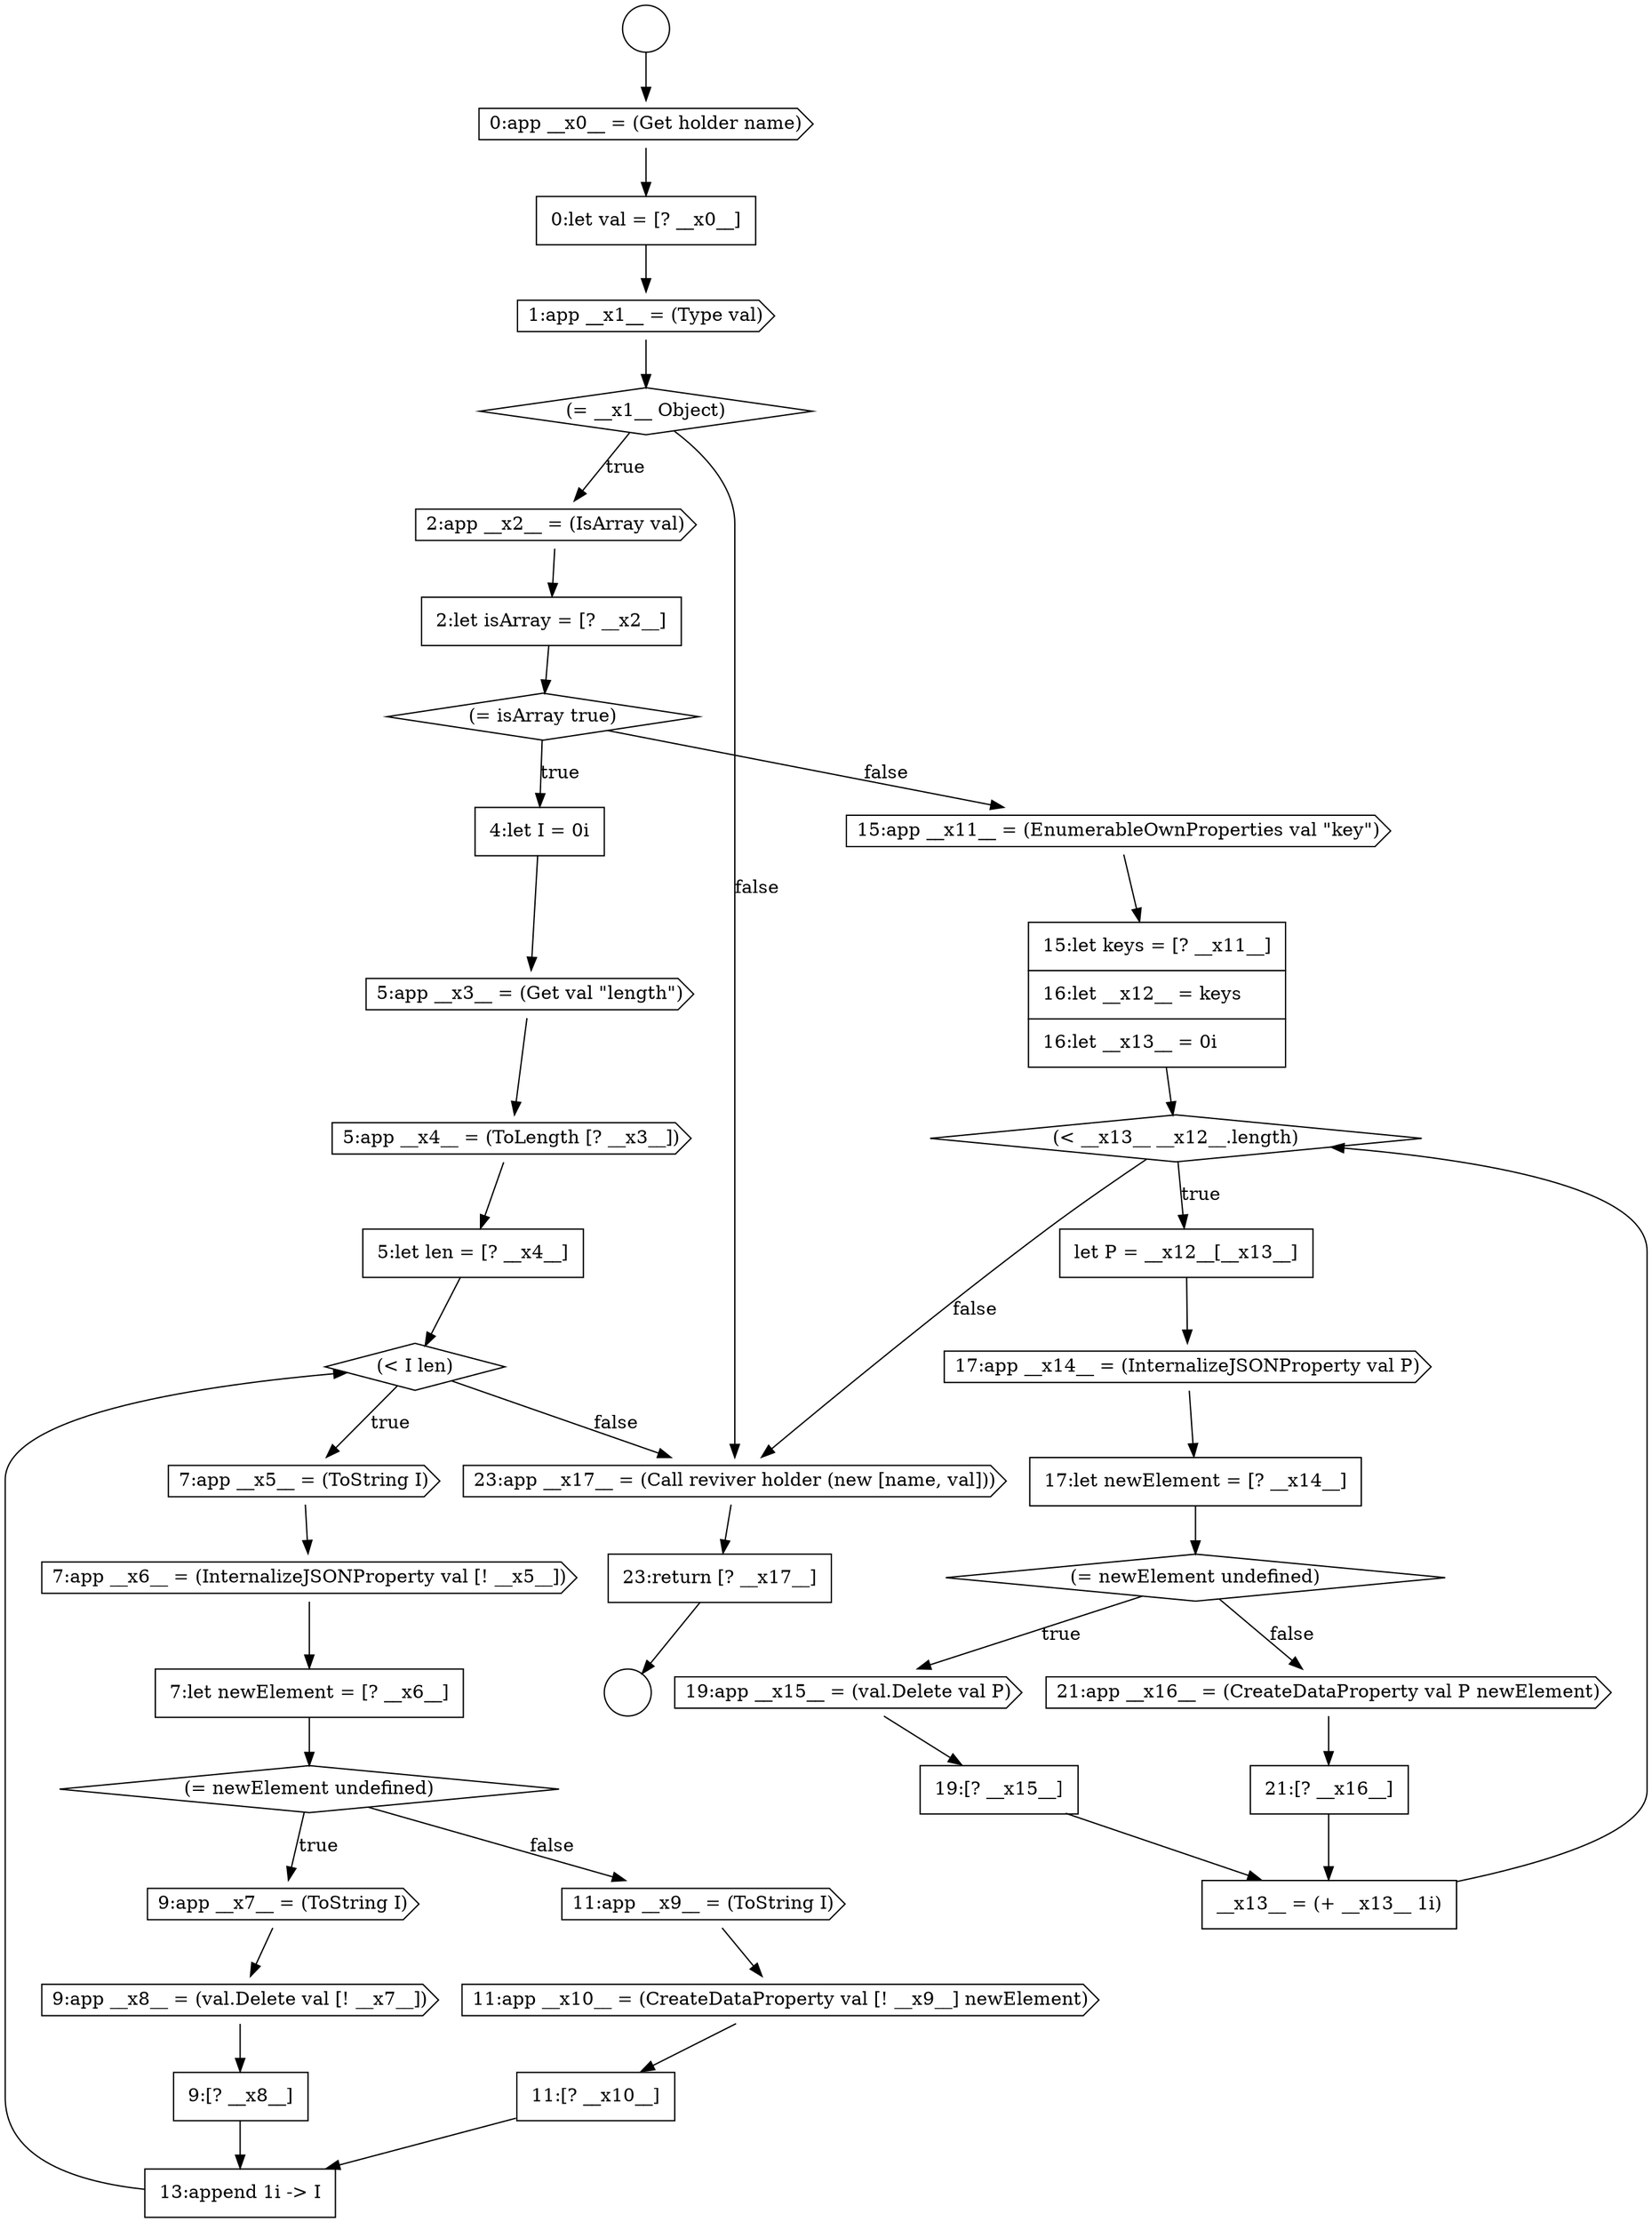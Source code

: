digraph {
  node16013 [shape=diamond, label=<<font color="black">(&lt; I len)</font>> color="black" fillcolor="white" style=filled]
  node16027 [shape=diamond, label=<<font color="black">(&lt; __x13__ __x12__.length)</font>> color="black" fillcolor="white" style=filled]
  node16022 [shape=cds, label=<<font color="black">11:app __x10__ = (CreateDataProperty val [! __x9__] newElement)</font>> color="black" fillcolor="white" style=filled]
  node16018 [shape=cds, label=<<font color="black">9:app __x7__ = (ToString I)</font>> color="black" fillcolor="white" style=filled]
  node16008 [shape=diamond, label=<<font color="black">(= isArray true)</font>> color="black" fillcolor="white" style=filled]
  node16012 [shape=none, margin=0, label=<<font color="black">
    <table border="0" cellborder="1" cellspacing="0" cellpadding="10">
      <tr><td align="left">5:let len = [? __x4__]</td></tr>
    </table>
  </font>> color="black" fillcolor="white" style=filled]
  node16005 [shape=diamond, label=<<font color="black">(= __x1__ Object)</font>> color="black" fillcolor="white" style=filled]
  node16024 [shape=none, margin=0, label=<<font color="black">
    <table border="0" cellborder="1" cellspacing="0" cellpadding="10">
      <tr><td align="left">13:append 1i -&gt; I</td></tr>
    </table>
  </font>> color="black" fillcolor="white" style=filled]
  node16034 [shape=cds, label=<<font color="black">21:app __x16__ = (CreateDataProperty val P newElement)</font>> color="black" fillcolor="white" style=filled]
  node16009 [shape=none, margin=0, label=<<font color="black">
    <table border="0" cellborder="1" cellspacing="0" cellpadding="10">
      <tr><td align="left">4:let I = 0i</td></tr>
    </table>
  </font>> color="black" fillcolor="white" style=filled]
  node16038 [shape=none, margin=0, label=<<font color="black">
    <table border="0" cellborder="1" cellspacing="0" cellpadding="10">
      <tr><td align="left">23:return [? __x17__]</td></tr>
    </table>
  </font>> color="black" fillcolor="white" style=filled]
  node16006 [shape=cds, label=<<font color="black">2:app __x2__ = (IsArray val)</font>> color="black" fillcolor="white" style=filled]
  node16021 [shape=cds, label=<<font color="black">11:app __x9__ = (ToString I)</font>> color="black" fillcolor="white" style=filled]
  node16002 [shape=cds, label=<<font color="black">0:app __x0__ = (Get holder name)</font>> color="black" fillcolor="white" style=filled]
  node16017 [shape=diamond, label=<<font color="black">(= newElement undefined)</font>> color="black" fillcolor="white" style=filled]
  node16003 [shape=none, margin=0, label=<<font color="black">
    <table border="0" cellborder="1" cellspacing="0" cellpadding="10">
      <tr><td align="left">0:let val = [? __x0__]</td></tr>
    </table>
  </font>> color="black" fillcolor="white" style=filled]
  node16035 [shape=none, margin=0, label=<<font color="black">
    <table border="0" cellborder="1" cellspacing="0" cellpadding="10">
      <tr><td align="left">21:[? __x16__]</td></tr>
    </table>
  </font>> color="black" fillcolor="white" style=filled]
  node16007 [shape=none, margin=0, label=<<font color="black">
    <table border="0" cellborder="1" cellspacing="0" cellpadding="10">
      <tr><td align="left">2:let isArray = [? __x2__]</td></tr>
    </table>
  </font>> color="black" fillcolor="white" style=filled]
  node16028 [shape=none, margin=0, label=<<font color="black">
    <table border="0" cellborder="1" cellspacing="0" cellpadding="10">
      <tr><td align="left">let P = __x12__[__x13__]</td></tr>
    </table>
  </font>> color="black" fillcolor="white" style=filled]
  node16011 [shape=cds, label=<<font color="black">5:app __x4__ = (ToLength [? __x3__])</font>> color="black" fillcolor="white" style=filled]
  node16016 [shape=none, margin=0, label=<<font color="black">
    <table border="0" cellborder="1" cellspacing="0" cellpadding="10">
      <tr><td align="left">7:let newElement = [? __x6__]</td></tr>
    </table>
  </font>> color="black" fillcolor="white" style=filled]
  node16026 [shape=none, margin=0, label=<<font color="black">
    <table border="0" cellborder="1" cellspacing="0" cellpadding="10">
      <tr><td align="left">15:let keys = [? __x11__]</td></tr>
      <tr><td align="left">16:let __x12__ = keys</td></tr>
      <tr><td align="left">16:let __x13__ = 0i</td></tr>
    </table>
  </font>> color="black" fillcolor="white" style=filled]
  node16019 [shape=cds, label=<<font color="black">9:app __x8__ = (val.Delete val [! __x7__])</font>> color="black" fillcolor="white" style=filled]
  node16004 [shape=cds, label=<<font color="black">1:app __x1__ = (Type val)</font>> color="black" fillcolor="white" style=filled]
  node16031 [shape=diamond, label=<<font color="black">(= newElement undefined)</font>> color="black" fillcolor="white" style=filled]
  node16036 [shape=none, margin=0, label=<<font color="black">
    <table border="0" cellborder="1" cellspacing="0" cellpadding="10">
      <tr><td align="left">__x13__ = (+ __x13__ 1i)</td></tr>
    </table>
  </font>> color="black" fillcolor="white" style=filled]
  node16023 [shape=none, margin=0, label=<<font color="black">
    <table border="0" cellborder="1" cellspacing="0" cellpadding="10">
      <tr><td align="left">11:[? __x10__]</td></tr>
    </table>
  </font>> color="black" fillcolor="white" style=filled]
  node16033 [shape=none, margin=0, label=<<font color="black">
    <table border="0" cellborder="1" cellspacing="0" cellpadding="10">
      <tr><td align="left">19:[? __x15__]</td></tr>
    </table>
  </font>> color="black" fillcolor="white" style=filled]
  node16030 [shape=none, margin=0, label=<<font color="black">
    <table border="0" cellborder="1" cellspacing="0" cellpadding="10">
      <tr><td align="left">17:let newElement = [? __x14__]</td></tr>
    </table>
  </font>> color="black" fillcolor="white" style=filled]
  node16000 [shape=circle label=" " color="black" fillcolor="white" style=filled]
  node16037 [shape=cds, label=<<font color="black">23:app __x17__ = (Call reviver holder (new [name, val]))</font>> color="black" fillcolor="white" style=filled]
  node16010 [shape=cds, label=<<font color="black">5:app __x3__ = (Get val &quot;length&quot;)</font>> color="black" fillcolor="white" style=filled]
  node16025 [shape=cds, label=<<font color="black">15:app __x11__ = (EnumerableOwnProperties val &quot;key&quot;)</font>> color="black" fillcolor="white" style=filled]
  node16015 [shape=cds, label=<<font color="black">7:app __x6__ = (InternalizeJSONProperty val [! __x5__])</font>> color="black" fillcolor="white" style=filled]
  node16020 [shape=none, margin=0, label=<<font color="black">
    <table border="0" cellborder="1" cellspacing="0" cellpadding="10">
      <tr><td align="left">9:[? __x8__]</td></tr>
    </table>
  </font>> color="black" fillcolor="white" style=filled]
  node16001 [shape=circle label=" " color="black" fillcolor="white" style=filled]
  node16032 [shape=cds, label=<<font color="black">19:app __x15__ = (val.Delete val P)</font>> color="black" fillcolor="white" style=filled]
  node16014 [shape=cds, label=<<font color="black">7:app __x5__ = (ToString I)</font>> color="black" fillcolor="white" style=filled]
  node16029 [shape=cds, label=<<font color="black">17:app __x14__ = (InternalizeJSONProperty val P)</font>> color="black" fillcolor="white" style=filled]
  node16031 -> node16032 [label=<<font color="black">true</font>> color="black"]
  node16031 -> node16034 [label=<<font color="black">false</font>> color="black"]
  node16033 -> node16036 [ color="black"]
  node16002 -> node16003 [ color="black"]
  node16037 -> node16038 [ color="black"]
  node16026 -> node16027 [ color="black"]
  node16032 -> node16033 [ color="black"]
  node16024 -> node16013 [ color="black"]
  node16004 -> node16005 [ color="black"]
  node16006 -> node16007 [ color="black"]
  node16038 -> node16001 [ color="black"]
  node16023 -> node16024 [ color="black"]
  node16013 -> node16014 [label=<<font color="black">true</font>> color="black"]
  node16013 -> node16037 [label=<<font color="black">false</font>> color="black"]
  node16028 -> node16029 [ color="black"]
  node16029 -> node16030 [ color="black"]
  node16012 -> node16013 [ color="black"]
  node16015 -> node16016 [ color="black"]
  node16018 -> node16019 [ color="black"]
  node16019 -> node16020 [ color="black"]
  node16017 -> node16018 [label=<<font color="black">true</font>> color="black"]
  node16017 -> node16021 [label=<<font color="black">false</font>> color="black"]
  node16011 -> node16012 [ color="black"]
  node16021 -> node16022 [ color="black"]
  node16027 -> node16028 [label=<<font color="black">true</font>> color="black"]
  node16027 -> node16037 [label=<<font color="black">false</font>> color="black"]
  node16016 -> node16017 [ color="black"]
  node16022 -> node16023 [ color="black"]
  node16034 -> node16035 [ color="black"]
  node16008 -> node16009 [label=<<font color="black">true</font>> color="black"]
  node16008 -> node16025 [label=<<font color="black">false</font>> color="black"]
  node16010 -> node16011 [ color="black"]
  node16005 -> node16006 [label=<<font color="black">true</font>> color="black"]
  node16005 -> node16037 [label=<<font color="black">false</font>> color="black"]
  node16000 -> node16002 [ color="black"]
  node16007 -> node16008 [ color="black"]
  node16025 -> node16026 [ color="black"]
  node16030 -> node16031 [ color="black"]
  node16035 -> node16036 [ color="black"]
  node16009 -> node16010 [ color="black"]
  node16014 -> node16015 [ color="black"]
  node16036 -> node16027 [ color="black"]
  node16020 -> node16024 [ color="black"]
  node16003 -> node16004 [ color="black"]
}
